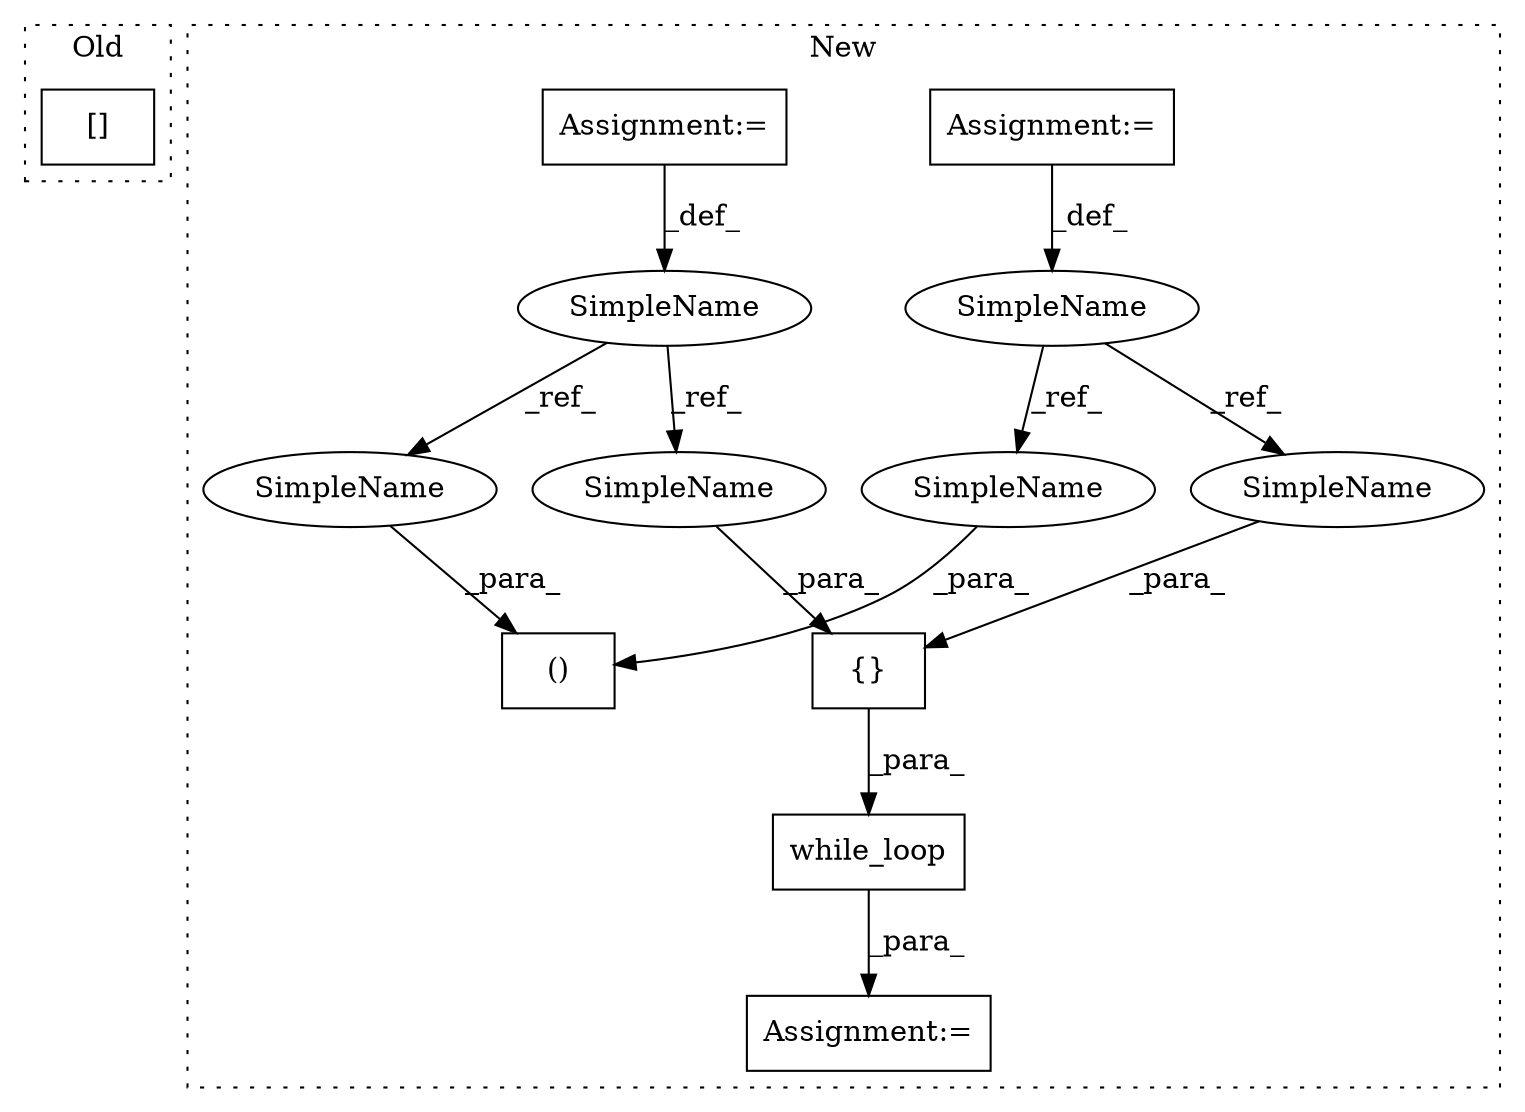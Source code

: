 digraph G {
subgraph cluster0 {
1 [label="[]" a="2" s="9580,9636" l="41,2" shape="box"];
label = "Old";
style="dotted";
}
subgraph cluster1 {
2 [label="while_loop" a="32" s="10519,10669" l="11,1" shape="box"];
3 [label="Assignment:=" a="7" s="10499" l="2" shape="box"];
4 [label="Assignment:=" a="7" s="9143" l="1" shape="box"];
5 [label="()" a="106" s="10427" l="72" shape="box"];
6 [label="{}" a="4" s="10619,10651" l="1,1" shape="box"];
7 [label="SimpleName" a="42" s="9135" l="8" shape="ellipse"];
8 [label="SimpleName" a="42" s="9076" l="7" shape="ellipse"];
9 [label="Assignment:=" a="7" s="9083" l="1" shape="box"];
10 [label="SimpleName" a="42" s="10492" l="7" shape="ellipse"];
11 [label="SimpleName" a="42" s="10644" l="7" shape="ellipse"];
12 [label="SimpleName" a="42" s="10635" l="8" shape="ellipse"];
13 [label="SimpleName" a="42" s="10471" l="8" shape="ellipse"];
label = "New";
style="dotted";
}
2 -> 3 [label="_para_"];
4 -> 7 [label="_def_"];
6 -> 2 [label="_para_"];
7 -> 12 [label="_ref_"];
7 -> 13 [label="_ref_"];
8 -> 11 [label="_ref_"];
8 -> 10 [label="_ref_"];
9 -> 8 [label="_def_"];
10 -> 5 [label="_para_"];
11 -> 6 [label="_para_"];
12 -> 6 [label="_para_"];
13 -> 5 [label="_para_"];
}